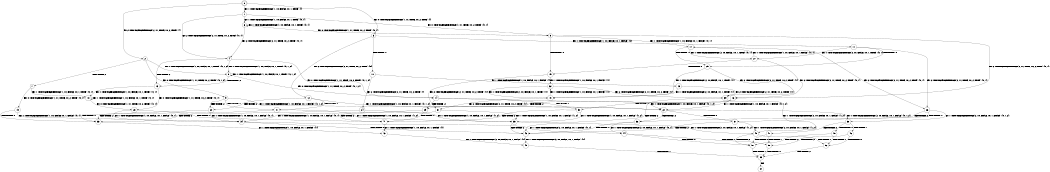 digraph BCG {
size = "7, 10.5";
center = TRUE;
node [shape = circle];
0 [peripheries = 2];
0 -> 1 [label = "EX !1 !ATOMIC_EXCH_BRANCH (1, +0, FALSE, +0, 1, TRUE) !{}"];
0 -> 2 [label = "EX !2 !ATOMIC_EXCH_BRANCH (2, +1, TRUE, +0, 2, TRUE) !{}"];
0 -> 3 [label = "EX !0 !ATOMIC_EXCH_BRANCH (1, +1, TRUE, +0, 2, TRUE) !{}"];
1 -> 4 [label = "EX !2 !ATOMIC_EXCH_BRANCH (2, +1, TRUE, +0, 2, TRUE) !{0, 1}"];
1 -> 5 [label = "EX !0 !ATOMIC_EXCH_BRANCH (1, +1, TRUE, +0, 2, TRUE) !{0, 1}"];
1 -> 6 [label = "EX !1 !ATOMIC_EXCH_BRANCH (1, +0, FALSE, +0, 1, TRUE) !{0, 1}"];
2 -> 7 [label = "TERMINATE !2"];
2 -> 8 [label = "EX !1 !ATOMIC_EXCH_BRANCH (1, +0, FALSE, +0, 1, TRUE) !{0, 1, 2}"];
2 -> 9 [label = "EX !0 !ATOMIC_EXCH_BRANCH (1, +1, TRUE, +0, 2, TRUE) !{0, 1, 2}"];
3 -> 10 [label = "TERMINATE !0"];
3 -> 11 [label = "EX !1 !ATOMIC_EXCH_BRANCH (1, +0, FALSE, +0, 1, FALSE) !{0}"];
3 -> 12 [label = "EX !2 !ATOMIC_EXCH_BRANCH (2, +1, TRUE, +0, 2, TRUE) !{0}"];
4 -> 13 [label = "TERMINATE !2"];
4 -> 14 [label = "EX !0 !ATOMIC_EXCH_BRANCH (1, +1, TRUE, +0, 2, TRUE) !{0, 1, 2}"];
4 -> 8 [label = "EX !1 !ATOMIC_EXCH_BRANCH (1, +0, FALSE, +0, 1, TRUE) !{0, 1, 2}"];
5 -> 15 [label = "TERMINATE !0"];
5 -> 16 [label = "EX !2 !ATOMIC_EXCH_BRANCH (2, +1, TRUE, +0, 2, TRUE) !{0, 1}"];
5 -> 17 [label = "EX !1 !ATOMIC_EXCH_BRANCH (1, +0, FALSE, +0, 1, FALSE) !{0, 1}"];
6 -> 4 [label = "EX !2 !ATOMIC_EXCH_BRANCH (2, +1, TRUE, +0, 2, TRUE) !{0, 1}"];
6 -> 5 [label = "EX !0 !ATOMIC_EXCH_BRANCH (1, +1, TRUE, +0, 2, TRUE) !{0, 1}"];
6 -> 6 [label = "EX !1 !ATOMIC_EXCH_BRANCH (1, +0, FALSE, +0, 1, TRUE) !{0, 1}"];
7 -> 18 [label = "EX !1 !ATOMIC_EXCH_BRANCH (1, +0, FALSE, +0, 1, TRUE) !{0, 1}"];
7 -> 19 [label = "EX !0 !ATOMIC_EXCH_BRANCH (1, +1, TRUE, +0, 2, TRUE) !{0, 1}"];
8 -> 13 [label = "TERMINATE !2"];
8 -> 14 [label = "EX !0 !ATOMIC_EXCH_BRANCH (1, +1, TRUE, +0, 2, TRUE) !{0, 1, 2}"];
8 -> 8 [label = "EX !1 !ATOMIC_EXCH_BRANCH (1, +0, FALSE, +0, 1, TRUE) !{0, 1, 2}"];
9 -> 20 [label = "TERMINATE !2"];
9 -> 21 [label = "TERMINATE !0"];
9 -> 22 [label = "EX !1 !ATOMIC_EXCH_BRANCH (1, +0, FALSE, +0, 1, FALSE) !{0, 1, 2}"];
10 -> 23 [label = "EX !1 !ATOMIC_EXCH_BRANCH (1, +0, FALSE, +0, 1, FALSE) !{}"];
10 -> 24 [label = "EX !2 !ATOMIC_EXCH_BRANCH (2, +1, TRUE, +0, 2, TRUE) !{}"];
11 -> 25 [label = "TERMINATE !0"];
11 -> 26 [label = "EX !2 !ATOMIC_EXCH_BRANCH (2, +1, TRUE, +0, 2, TRUE) !{0, 1}"];
11 -> 27 [label = "EX !1 !ATOMIC_EXCH_BRANCH (2, +0, FALSE, +0, 1, TRUE) !{0, 1}"];
12 -> 20 [label = "TERMINATE !2"];
12 -> 21 [label = "TERMINATE !0"];
12 -> 22 [label = "EX !1 !ATOMIC_EXCH_BRANCH (1, +0, FALSE, +0, 1, FALSE) !{0, 1, 2}"];
13 -> 28 [label = "EX !0 !ATOMIC_EXCH_BRANCH (1, +1, TRUE, +0, 2, TRUE) !{0, 1}"];
13 -> 18 [label = "EX !1 !ATOMIC_EXCH_BRANCH (1, +0, FALSE, +0, 1, TRUE) !{0, 1}"];
14 -> 29 [label = "TERMINATE !2"];
14 -> 30 [label = "TERMINATE !0"];
14 -> 22 [label = "EX !1 !ATOMIC_EXCH_BRANCH (1, +0, FALSE, +0, 1, FALSE) !{0, 1, 2}"];
15 -> 31 [label = "EX !2 !ATOMIC_EXCH_BRANCH (2, +1, TRUE, +0, 2, TRUE) !{1}"];
15 -> 32 [label = "EX !1 !ATOMIC_EXCH_BRANCH (1, +0, FALSE, +0, 1, FALSE) !{1}"];
16 -> 29 [label = "TERMINATE !2"];
16 -> 30 [label = "TERMINATE !0"];
16 -> 22 [label = "EX !1 !ATOMIC_EXCH_BRANCH (1, +0, FALSE, +0, 1, FALSE) !{0, 1, 2}"];
17 -> 25 [label = "TERMINATE !0"];
17 -> 26 [label = "EX !2 !ATOMIC_EXCH_BRANCH (2, +1, TRUE, +0, 2, TRUE) !{0, 1}"];
17 -> 27 [label = "EX !1 !ATOMIC_EXCH_BRANCH (2, +0, FALSE, +0, 1, TRUE) !{0, 1}"];
18 -> 28 [label = "EX !0 !ATOMIC_EXCH_BRANCH (1, +1, TRUE, +0, 2, TRUE) !{0, 1}"];
18 -> 18 [label = "EX !1 !ATOMIC_EXCH_BRANCH (1, +0, FALSE, +0, 1, TRUE) !{0, 1}"];
19 -> 33 [label = "TERMINATE !0"];
19 -> 34 [label = "EX !1 !ATOMIC_EXCH_BRANCH (1, +0, FALSE, +0, 1, FALSE) !{0, 1}"];
20 -> 33 [label = "TERMINATE !0"];
20 -> 34 [label = "EX !1 !ATOMIC_EXCH_BRANCH (1, +0, FALSE, +0, 1, FALSE) !{0, 1}"];
21 -> 33 [label = "TERMINATE !2"];
21 -> 35 [label = "EX !1 !ATOMIC_EXCH_BRANCH (1, +0, FALSE, +0, 1, FALSE) !{1, 2}"];
22 -> 36 [label = "TERMINATE !2"];
22 -> 37 [label = "TERMINATE !0"];
22 -> 38 [label = "EX !1 !ATOMIC_EXCH_BRANCH (2, +0, FALSE, +0, 1, FALSE) !{0, 1, 2}"];
23 -> 39 [label = "EX !2 !ATOMIC_EXCH_BRANCH (2, +1, TRUE, +0, 2, TRUE) !{1}"];
23 -> 40 [label = "EX !1 !ATOMIC_EXCH_BRANCH (2, +0, FALSE, +0, 1, TRUE) !{1}"];
24 -> 33 [label = "TERMINATE !2"];
24 -> 35 [label = "EX !1 !ATOMIC_EXCH_BRANCH (1, +0, FALSE, +0, 1, FALSE) !{1, 2}"];
25 -> 39 [label = "EX !2 !ATOMIC_EXCH_BRANCH (2, +1, TRUE, +0, 2, TRUE) !{1}"];
25 -> 40 [label = "EX !1 !ATOMIC_EXCH_BRANCH (2, +0, FALSE, +0, 1, TRUE) !{1}"];
26 -> 36 [label = "TERMINATE !2"];
26 -> 37 [label = "TERMINATE !0"];
26 -> 38 [label = "EX !1 !ATOMIC_EXCH_BRANCH (2, +0, FALSE, +0, 1, FALSE) !{0, 1, 2}"];
27 -> 15 [label = "TERMINATE !0"];
27 -> 16 [label = "EX !2 !ATOMIC_EXCH_BRANCH (2, +1, TRUE, +0, 2, TRUE) !{0, 1}"];
27 -> 17 [label = "EX !1 !ATOMIC_EXCH_BRANCH (1, +0, FALSE, +0, 1, FALSE) !{0, 1}"];
28 -> 41 [label = "TERMINATE !0"];
28 -> 34 [label = "EX !1 !ATOMIC_EXCH_BRANCH (1, +0, FALSE, +0, 1, FALSE) !{0, 1}"];
29 -> 41 [label = "TERMINATE !0"];
29 -> 34 [label = "EX !1 !ATOMIC_EXCH_BRANCH (1, +0, FALSE, +0, 1, FALSE) !{0, 1}"];
30 -> 41 [label = "TERMINATE !2"];
30 -> 35 [label = "EX !1 !ATOMIC_EXCH_BRANCH (1, +0, FALSE, +0, 1, FALSE) !{1, 2}"];
31 -> 41 [label = "TERMINATE !2"];
31 -> 35 [label = "EX !1 !ATOMIC_EXCH_BRANCH (1, +0, FALSE, +0, 1, FALSE) !{1, 2}"];
32 -> 39 [label = "EX !2 !ATOMIC_EXCH_BRANCH (2, +1, TRUE, +0, 2, TRUE) !{1}"];
32 -> 40 [label = "EX !1 !ATOMIC_EXCH_BRANCH (2, +0, FALSE, +0, 1, TRUE) !{1}"];
33 -> 42 [label = "EX !1 !ATOMIC_EXCH_BRANCH (1, +0, FALSE, +0, 1, FALSE) !{1}"];
34 -> 43 [label = "TERMINATE !0"];
34 -> 44 [label = "EX !1 !ATOMIC_EXCH_BRANCH (2, +0, FALSE, +0, 1, FALSE) !{0, 1}"];
35 -> 43 [label = "TERMINATE !2"];
35 -> 45 [label = "EX !1 !ATOMIC_EXCH_BRANCH (2, +0, FALSE, +0, 1, FALSE) !{1, 2}"];
36 -> 43 [label = "TERMINATE !0"];
36 -> 44 [label = "EX !1 !ATOMIC_EXCH_BRANCH (2, +0, FALSE, +0, 1, FALSE) !{0, 1}"];
37 -> 43 [label = "TERMINATE !2"];
37 -> 45 [label = "EX !1 !ATOMIC_EXCH_BRANCH (2, +0, FALSE, +0, 1, FALSE) !{1, 2}"];
38 -> 46 [label = "TERMINATE !1"];
38 -> 47 [label = "TERMINATE !2"];
38 -> 48 [label = "TERMINATE !0"];
39 -> 43 [label = "TERMINATE !2"];
39 -> 45 [label = "EX !1 !ATOMIC_EXCH_BRANCH (2, +0, FALSE, +0, 1, FALSE) !{1, 2}"];
40 -> 31 [label = "EX !2 !ATOMIC_EXCH_BRANCH (2, +1, TRUE, +0, 2, TRUE) !{1}"];
40 -> 32 [label = "EX !1 !ATOMIC_EXCH_BRANCH (1, +0, FALSE, +0, 1, FALSE) !{1}"];
41 -> 42 [label = "EX !1 !ATOMIC_EXCH_BRANCH (1, +0, FALSE, +0, 1, FALSE) !{1}"];
42 -> 49 [label = "EX !1 !ATOMIC_EXCH_BRANCH (2, +0, FALSE, +0, 1, FALSE) !{1}"];
43 -> 49 [label = "EX !1 !ATOMIC_EXCH_BRANCH (2, +0, FALSE, +0, 1, FALSE) !{1}"];
44 -> 50 [label = "TERMINATE !1"];
44 -> 51 [label = "TERMINATE !0"];
45 -> 52 [label = "TERMINATE !1"];
45 -> 51 [label = "TERMINATE !2"];
46 -> 50 [label = "TERMINATE !2"];
46 -> 52 [label = "TERMINATE !0"];
47 -> 50 [label = "TERMINATE !1"];
47 -> 51 [label = "TERMINATE !0"];
48 -> 52 [label = "TERMINATE !1"];
48 -> 51 [label = "TERMINATE !2"];
49 -> 53 [label = "TERMINATE !1"];
50 -> 53 [label = "TERMINATE !0"];
51 -> 53 [label = "TERMINATE !1"];
52 -> 53 [label = "TERMINATE !2"];
53 -> 54 [label = "exit"];
}
